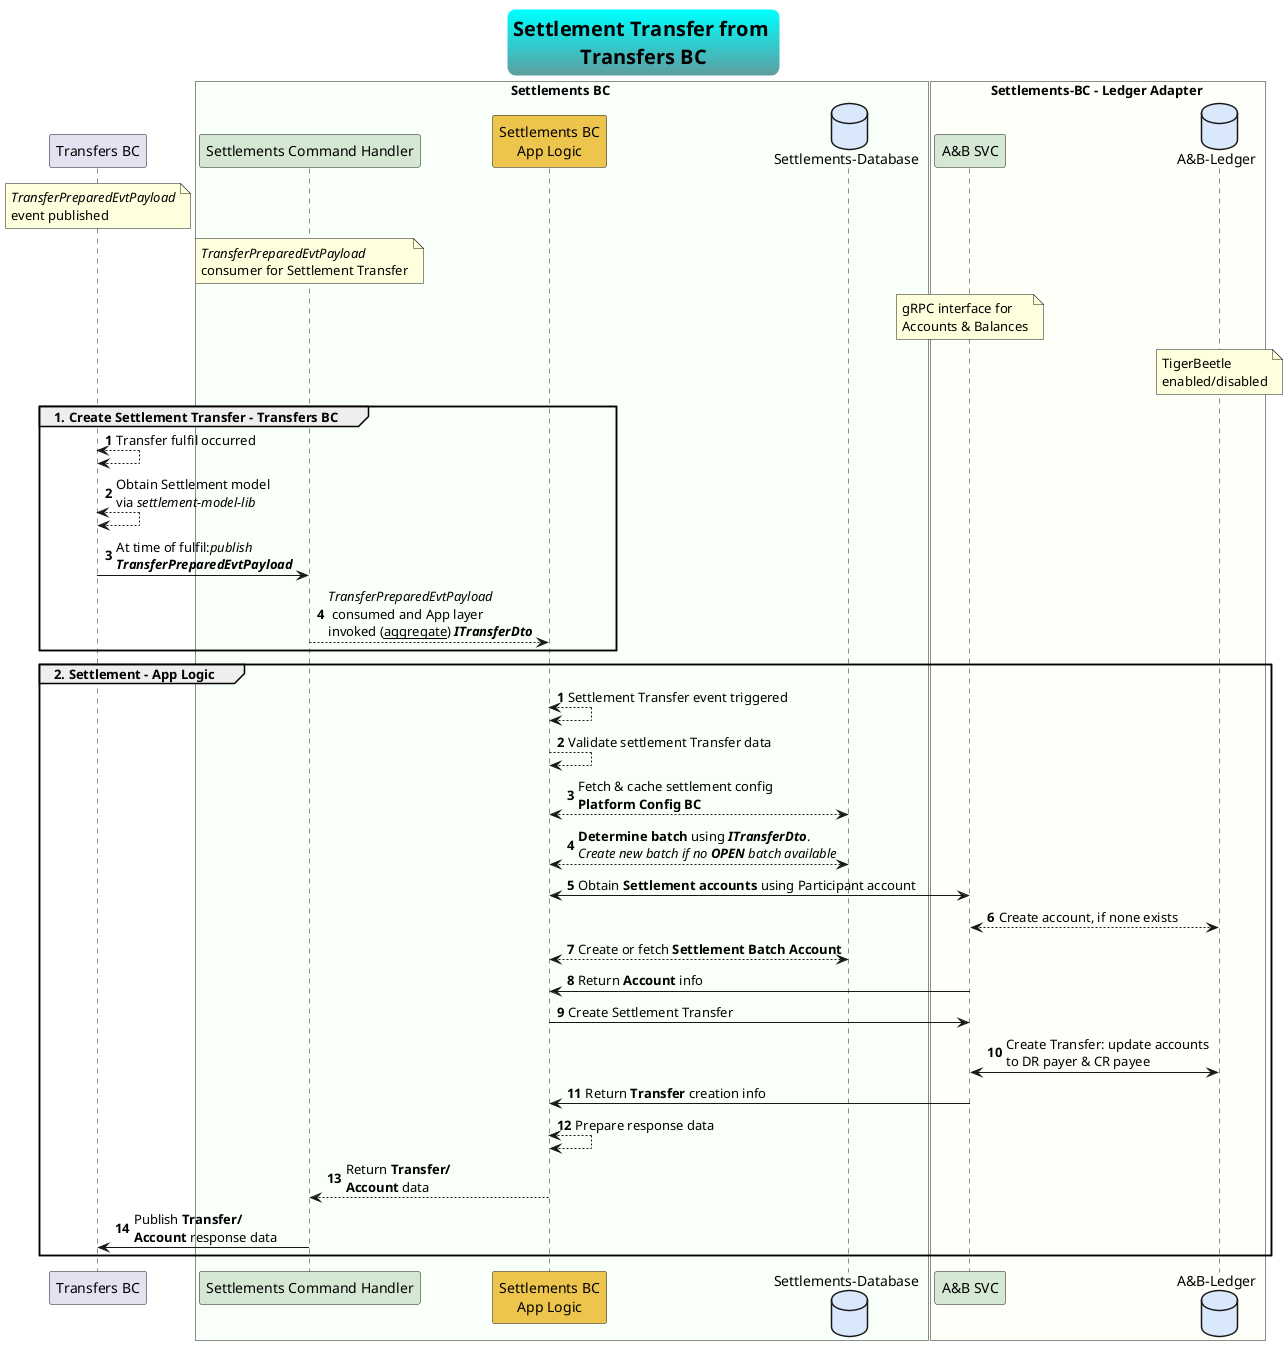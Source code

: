 @startuml

skinparam TitleFontSize 20
skinparam titleBorderRoundCorner 15
skinparam titleBorderThickness 2
skinparam titleBorderColor Aqua-CadetBlue
skinparam titleBackgroundColor Aqua-CadetBlue
title Settlement Transfer from \nTransfers BC

participant "Transfers BC" as ext_transfers_bc
note over ext_transfers_bc
    //TransferPreparedEvtPayload//
    event published
end note

box Settlements BC #F9FFF9
	participant "Settlements Command Handler" as sbc_grpc #D5E8D4
    note over sbc_grpc
        //TransferPreparedEvtPayload//
        consumer for Settlement Transfer
    end note
	participant "Settlements BC\nApp Logic" as sbc_app_logic #EDC54D
	database "Settlements-Database" as sbc_db #DAE8FC
end box

box Settlements-BC - Ledger Adapter #FFFFF9
    participant "A&B SVC" as abbc_grpc #D5E8D4
    database "A&B-Ledger" as abbc_tigerbeetle #DAE8FC
    note over abbc_grpc
        gRPC interface for 
        Accounts & Balances
    end note
    note over abbc_tigerbeetle
        TigerBeetle 
        enabled/disabled
    end note
end box

group 1. Create Settlement Transfer - Transfers BC
autonumber
    ext_transfers_bc <--> ext_transfers_bc : Transfer fulfil occurred
    ext_transfers_bc <--> ext_transfers_bc : Obtain Settlement model\nvia //settlement-model-lib//
    ext_transfers_bc -> sbc_grpc : At time of fulfil://publish//\n**//TransferPreparedEvtPayload//**
    sbc_grpc --> sbc_app_logic : //TransferPreparedEvtPayload//\n consumed and App layer\ninvoked (__aggregate__) **//ITransferDto//**
end

group 2. Settlement - App Logic
autonumber
    sbc_app_logic <--> sbc_app_logic: Settlement Transfer event triggered
    sbc_app_logic --> sbc_app_logic : Validate settlement Transfer data
    sbc_app_logic <--> sbc_db : Fetch & cache settlement config\n**Platform Config BC**
    sbc_app_logic <--> sbc_db : **Determine batch** using **//ITransferDto//**.\n//Create new batch if no **OPEN** batch available//
    sbc_app_logic <-> abbc_grpc : Obtain **Settlement accounts** using Participant account
    abbc_grpc <--> abbc_tigerbeetle : Create account, if none exists
    sbc_app_logic <--> sbc_db : Create or fetch **Settlement Batch Account** 
    abbc_grpc -> sbc_app_logic : Return **Account** info
    sbc_app_logic -> abbc_grpc: Create Settlement Transfer
    abbc_grpc <-> abbc_tigerbeetle: Create Transfer: update accounts \nto DR payer & CR payee
    abbc_grpc -> sbc_app_logic : Return **Transfer** creation info
    sbc_app_logic <--> sbc_app_logic: Prepare response data
    sbc_app_logic --> sbc_grpc: Return **Transfer/** \n**Account** data
    sbc_grpc -> ext_transfers_bc: Publish **Transfer/** \n**Account** response data
end

@enduml
